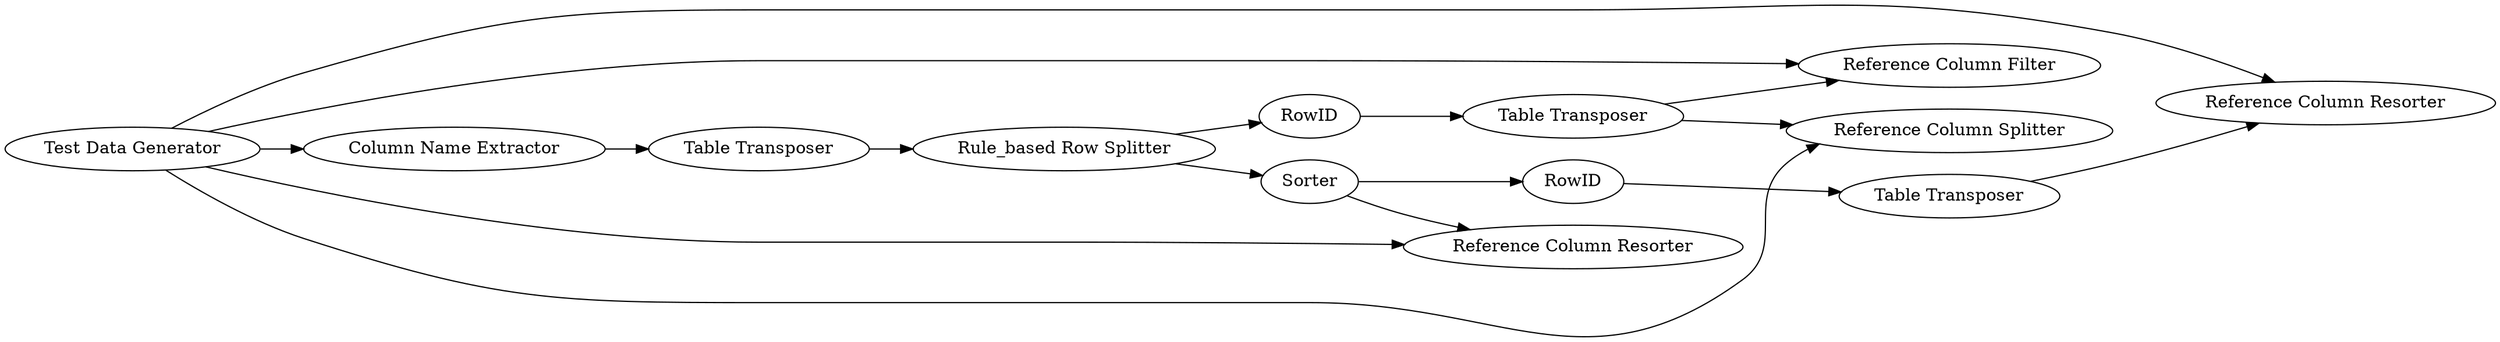 digraph {
	"-4548709010080925113_4" [label=RowID]
	"-4548709010080925113_10" [label="Reference Column Resorter"]
	"-4548709010080925113_12" [label="Table Transposer"]
	"-4548709010080925113_1" [label="Test Data Generator"]
	"-4548709010080925113_9" [label="Reference Column Filter"]
	"-4548709010080925113_7" [label="Reference Column Splitter"]
	"-4548709010080925113_8" [label="Table Transposer"]
	"-4548709010080925113_3" [label="Table Transposer"]
	"-4548709010080925113_14" [label=RowID]
	"-4548709010080925113_2" [label="Column Name Extractor"]
	"-4548709010080925113_13" [label=Sorter]
	"-4548709010080925113_11" [label="Rule_based Row Splitter"]
	"-4548709010080925113_17" [label="Reference Column Resorter"]
	"-4548709010080925113_8" -> "-4548709010080925113_7"
	"-4548709010080925113_13" -> "-4548709010080925113_17"
	"-4548709010080925113_8" -> "-4548709010080925113_9"
	"-4548709010080925113_1" -> "-4548709010080925113_7"
	"-4548709010080925113_2" -> "-4548709010080925113_3"
	"-4548709010080925113_12" -> "-4548709010080925113_10"
	"-4548709010080925113_11" -> "-4548709010080925113_14"
	"-4548709010080925113_1" -> "-4548709010080925113_2"
	"-4548709010080925113_4" -> "-4548709010080925113_12"
	"-4548709010080925113_1" -> "-4548709010080925113_17"
	"-4548709010080925113_11" -> "-4548709010080925113_13"
	"-4548709010080925113_1" -> "-4548709010080925113_10"
	"-4548709010080925113_14" -> "-4548709010080925113_8"
	"-4548709010080925113_3" -> "-4548709010080925113_11"
	"-4548709010080925113_13" -> "-4548709010080925113_4"
	"-4548709010080925113_1" -> "-4548709010080925113_9"
	rankdir=LR
}
